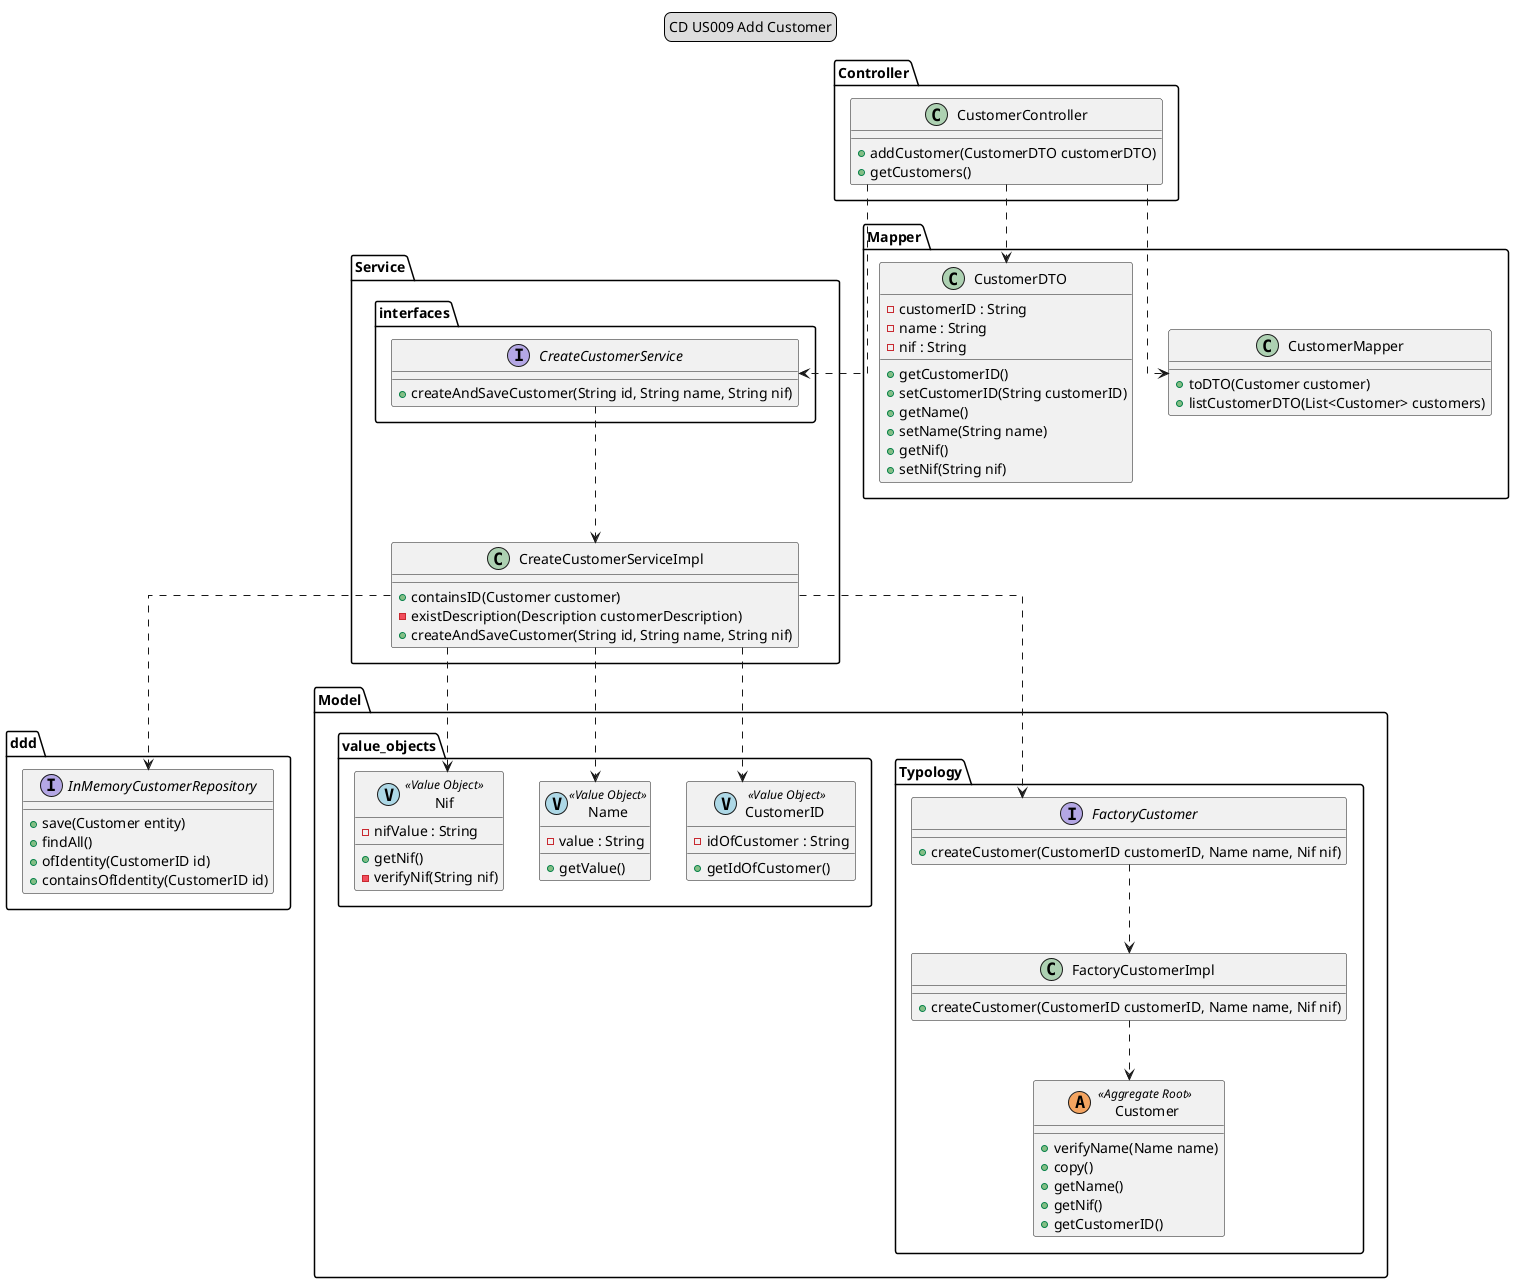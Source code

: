 @startuml
skinparam linetype ortho
legend top
CD US009 Add Customer
end legend

package Controller {
    class "CustomerController" as CustomerController {
        + addCustomer(CustomerDTO customerDTO)
        + getCustomers()
    }
}

package Service {
    package interfaces {
        interface "CreateCustomerService" as  CreateCustomerService {
            + createAndSaveCustomer(String id, String name, String nif)
        }
    }
    class "CreateCustomerServiceImpl" as CreateCustomerServiceImpl {
     + containsID(Customer customer)
     - existDescription(Description customerDescription)
     + createAndSaveCustomer(String id, String name, String nif)
    }
}
package Mapper {
    class "CustomerMapper" as CustomerMapper {
        + toDTO(Customer customer)
        + listCustomerDTO(List<Customer> customers)
    }
    class "CustomerDTO " as CustomerDTO {
     - customerID : String
     - name : String
     - nif : String
     + getCustomerID()
     + setCustomerID(String customerID)
     + getName()
     + setName(String name)
     + getNif()
     + setNif(String nif)
     }
}

package ddd {
    interface "InMemoryCustomerRepository" as InMemoryCustomerRepository {
        +save(Customer entity)
        + findAll()
        + ofIdentity(CustomerID id)
        + containsOfIdentity(CustomerID id)
}
}

package Model {
 package Typology {
        class "FactoryCustomerImpl " as FactoryCustomerImpl   {
           + createCustomer(CustomerID customerID, Name name, Nif nif)
        }
             interface "FactoryCustomer" as FactoryCustomer {
                     + createCustomer(CustomerID customerID, Name name, Nif nif)
            }
                class " Customer" as  Customer <<(A,SandyBrown) Aggregate Root>> {
                    + verifyName(Name name)
                    + copy()
                    + getName()
                    + getNif()
                    + getCustomerID()
                }
}
    package value_objects {
        class "CustomerID " as CustomerID  <<(V, LightBlue) Value Object>>  {
            - idOfCustomer : String
            + getIdOfCustomer()
        }
        class "Name" as Name <<(V, LightBlue) Value Object>> {
             - value : String
             + getValue()
        }
        class "Nif" as Nif <<(V, LightBlue) Value Object>> {
             - nifValue : String
             + getNif()
             - verifyNif(String nif)
        }
 }
 CustomerController ..> CreateCustomerService
 CustomerController ..> CustomerDTO
 CustomerController ..> CustomerMapper
 CreateCustomerService ..> CreateCustomerServiceImpl
 CreateCustomerServiceImpl ..> Nif
 CreateCustomerServiceImpl ..> Name
 CreateCustomerServiceImpl ..> CustomerID
 CreateCustomerServiceImpl ..> FactoryCustomer
 FactoryCustomer ..> FactoryCustomerImpl
 FactoryCustomerImpl ..> Customer
 CreateCustomerServiceImpl ..> InMemoryCustomerRepository


@enduml

